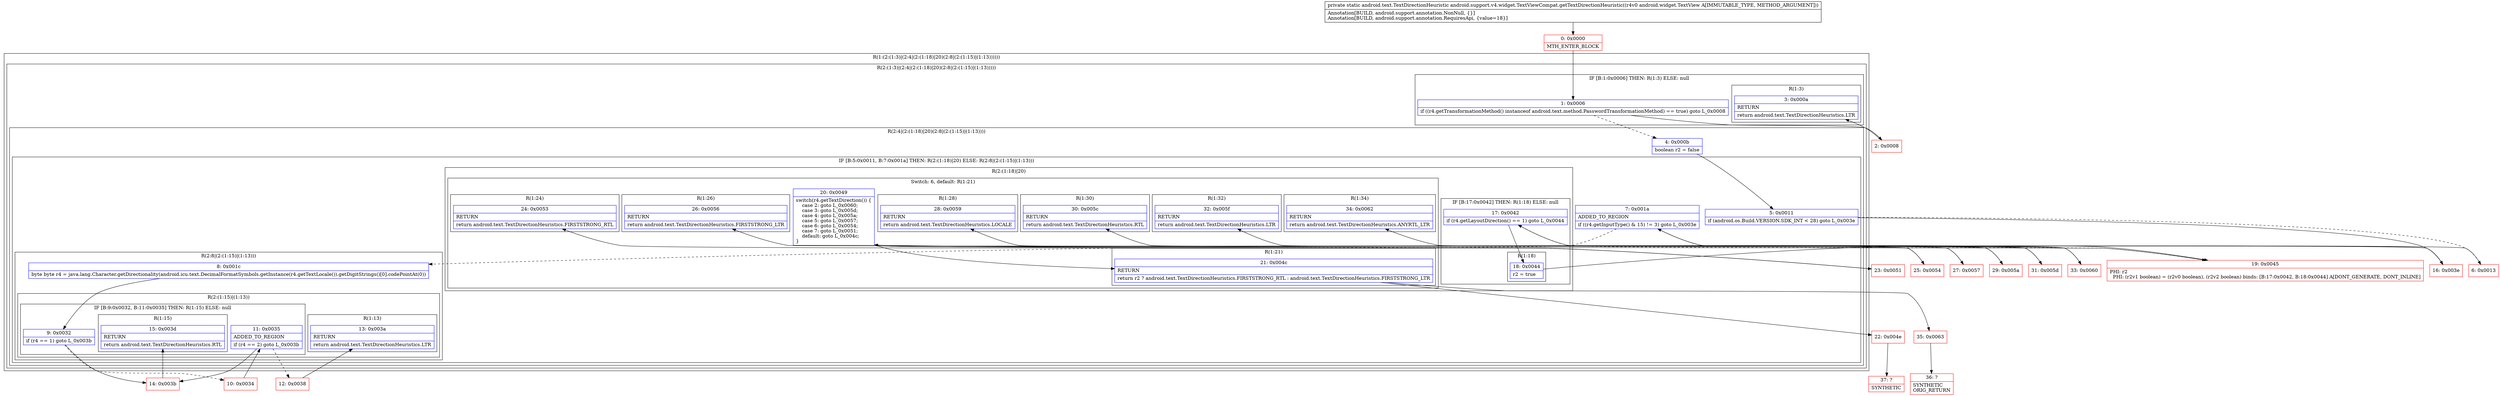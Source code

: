 digraph "CFG forandroid.support.v4.widget.TextViewCompat.getTextDirectionHeuristic(Landroid\/widget\/TextView;)Landroid\/text\/TextDirectionHeuristic;" {
subgraph cluster_Region_1632010968 {
label = "R(1:(2:(1:3)|(2:4|(2:(1:18)|20)(2:8|(2:(1:15)|(1:13))))))";
node [shape=record,color=blue];
subgraph cluster_Region_2052482619 {
label = "R(2:(1:3)|(2:4|(2:(1:18)|20)(2:8|(2:(1:15)|(1:13)))))";
node [shape=record,color=blue];
subgraph cluster_IfRegion_1325965275 {
label = "IF [B:1:0x0006] THEN: R(1:3) ELSE: null";
node [shape=record,color=blue];
Node_1 [shape=record,label="{1\:\ 0x0006|if ((r4.getTransformationMethod() instanceof android.text.method.PasswordTransformationMethod) == true) goto L_0x0008\l}"];
subgraph cluster_Region_1534727471 {
label = "R(1:3)";
node [shape=record,color=blue];
Node_3 [shape=record,label="{3\:\ 0x000a|RETURN\l|return android.text.TextDirectionHeuristics.LTR\l}"];
}
}
subgraph cluster_Region_221097469 {
label = "R(2:4|(2:(1:18)|20)(2:8|(2:(1:15)|(1:13))))";
node [shape=record,color=blue];
Node_4 [shape=record,label="{4\:\ 0x000b|boolean r2 = false\l}"];
subgraph cluster_IfRegion_251595994 {
label = "IF [B:5:0x0011, B:7:0x001a] THEN: R(2:(1:18)|20) ELSE: R(2:8|(2:(1:15)|(1:13)))";
node [shape=record,color=blue];
Node_5 [shape=record,label="{5\:\ 0x0011|if (android.os.Build.VERSION.SDK_INT \< 28) goto L_0x003e\l}"];
Node_7 [shape=record,label="{7\:\ 0x001a|ADDED_TO_REGION\l|if ((r4.getInputType() & 15) != 3) goto L_0x003e\l}"];
subgraph cluster_Region_1196541056 {
label = "R(2:(1:18)|20)";
node [shape=record,color=blue];
subgraph cluster_IfRegion_1277984246 {
label = "IF [B:17:0x0042] THEN: R(1:18) ELSE: null";
node [shape=record,color=blue];
Node_17 [shape=record,label="{17\:\ 0x0042|if (r4.getLayoutDirection() == 1) goto L_0x0044\l}"];
subgraph cluster_Region_1726034904 {
label = "R(1:18)";
node [shape=record,color=blue];
Node_18 [shape=record,label="{18\:\ 0x0044|r2 = true\l}"];
}
}
subgraph cluster_SwitchRegion_1198840369 {
label = "Switch: 6, default: R(1:21)";
node [shape=record,color=blue];
Node_20 [shape=record,label="{20\:\ 0x0049|switch(r4.getTextDirection()) \{\l    case 2: goto L_0x0060;\l    case 3: goto L_0x005d;\l    case 4: goto L_0x005a;\l    case 5: goto L_0x0057;\l    case 6: goto L_0x0054;\l    case 7: goto L_0x0051;\l    default: goto L_0x004c;\l\}\l}"];
subgraph cluster_Region_832280537 {
label = "R(1:34)";
node [shape=record,color=blue];
Node_34 [shape=record,label="{34\:\ 0x0062|RETURN\l|return android.text.TextDirectionHeuristics.ANYRTL_LTR\l}"];
}
subgraph cluster_Region_2015830190 {
label = "R(1:32)";
node [shape=record,color=blue];
Node_32 [shape=record,label="{32\:\ 0x005f|RETURN\l|return android.text.TextDirectionHeuristics.LTR\l}"];
}
subgraph cluster_Region_1464545681 {
label = "R(1:30)";
node [shape=record,color=blue];
Node_30 [shape=record,label="{30\:\ 0x005c|RETURN\l|return android.text.TextDirectionHeuristics.RTL\l}"];
}
subgraph cluster_Region_907004955 {
label = "R(1:28)";
node [shape=record,color=blue];
Node_28 [shape=record,label="{28\:\ 0x0059|RETURN\l|return android.text.TextDirectionHeuristics.LOCALE\l}"];
}
subgraph cluster_Region_1539809372 {
label = "R(1:26)";
node [shape=record,color=blue];
Node_26 [shape=record,label="{26\:\ 0x0056|RETURN\l|return android.text.TextDirectionHeuristics.FIRSTSTRONG_LTR\l}"];
}
subgraph cluster_Region_438622682 {
label = "R(1:24)";
node [shape=record,color=blue];
Node_24 [shape=record,label="{24\:\ 0x0053|RETURN\l|return android.text.TextDirectionHeuristics.FIRSTSTRONG_RTL\l}"];
}
subgraph cluster_Region_1025023324 {
label = "R(1:21)";
node [shape=record,color=blue];
Node_21 [shape=record,label="{21\:\ 0x004c|RETURN\l|return r2 ? android.text.TextDirectionHeuristics.FIRSTSTRONG_RTL : android.text.TextDirectionHeuristics.FIRSTSTRONG_LTR\l}"];
}
}
}
subgraph cluster_Region_122365551 {
label = "R(2:8|(2:(1:15)|(1:13)))";
node [shape=record,color=blue];
Node_8 [shape=record,label="{8\:\ 0x001c|byte byte r4 = java.lang.Character.getDirectionality(android.icu.text.DecimalFormatSymbols.getInstance(r4.getTextLocale()).getDigitStrings()[0].codePointAt(0))\l}"];
subgraph cluster_Region_351122614 {
label = "R(2:(1:15)|(1:13))";
node [shape=record,color=blue];
subgraph cluster_IfRegion_1734943038 {
label = "IF [B:9:0x0032, B:11:0x0035] THEN: R(1:15) ELSE: null";
node [shape=record,color=blue];
Node_9 [shape=record,label="{9\:\ 0x0032|if (r4 == 1) goto L_0x003b\l}"];
Node_11 [shape=record,label="{11\:\ 0x0035|ADDED_TO_REGION\l|if (r4 == 2) goto L_0x003b\l}"];
subgraph cluster_Region_1548410148 {
label = "R(1:15)";
node [shape=record,color=blue];
Node_15 [shape=record,label="{15\:\ 0x003d|RETURN\l|return android.text.TextDirectionHeuristics.RTL\l}"];
}
}
subgraph cluster_Region_988369841 {
label = "R(1:13)";
node [shape=record,color=blue];
Node_13 [shape=record,label="{13\:\ 0x003a|RETURN\l|return android.text.TextDirectionHeuristics.LTR\l}"];
}
}
}
}
}
}
}
Node_0 [shape=record,color=red,label="{0\:\ 0x0000|MTH_ENTER_BLOCK\l}"];
Node_2 [shape=record,color=red,label="{2\:\ 0x0008}"];
Node_6 [shape=record,color=red,label="{6\:\ 0x0013}"];
Node_10 [shape=record,color=red,label="{10\:\ 0x0034}"];
Node_12 [shape=record,color=red,label="{12\:\ 0x0038}"];
Node_14 [shape=record,color=red,label="{14\:\ 0x003b}"];
Node_16 [shape=record,color=red,label="{16\:\ 0x003e}"];
Node_19 [shape=record,color=red,label="{19\:\ 0x0045|PHI: r2 \l  PHI: (r2v1 boolean) = (r2v0 boolean), (r2v2 boolean) binds: [B:17:0x0042, B:18:0x0044] A[DONT_GENERATE, DONT_INLINE]\l}"];
Node_22 [shape=record,color=red,label="{22\:\ 0x004e}"];
Node_23 [shape=record,color=red,label="{23\:\ 0x0051}"];
Node_25 [shape=record,color=red,label="{25\:\ 0x0054}"];
Node_27 [shape=record,color=red,label="{27\:\ 0x0057}"];
Node_29 [shape=record,color=red,label="{29\:\ 0x005a}"];
Node_31 [shape=record,color=red,label="{31\:\ 0x005d}"];
Node_33 [shape=record,color=red,label="{33\:\ 0x0060}"];
Node_35 [shape=record,color=red,label="{35\:\ 0x0063}"];
Node_36 [shape=record,color=red,label="{36\:\ ?|SYNTHETIC\lORIG_RETURN\l}"];
Node_37 [shape=record,color=red,label="{37\:\ ?|SYNTHETIC\l}"];
MethodNode[shape=record,label="{private static android.text.TextDirectionHeuristic android.support.v4.widget.TextViewCompat.getTextDirectionHeuristic((r4v0 android.widget.TextView A[IMMUTABLE_TYPE, METHOD_ARGUMENT]))  | Annotation[BUILD, android.support.annotation.NonNull, \{\}]\lAnnotation[BUILD, android.support.annotation.RequiresApi, \{value=18\}]\l}"];
MethodNode -> Node_0;
Node_1 -> Node_2;
Node_1 -> Node_4[style=dashed];
Node_4 -> Node_5;
Node_5 -> Node_6[style=dashed];
Node_5 -> Node_16;
Node_7 -> Node_8[style=dashed];
Node_7 -> Node_16;
Node_17 -> Node_18;
Node_17 -> Node_19[style=dashed];
Node_18 -> Node_19;
Node_20 -> Node_21;
Node_20 -> Node_23;
Node_20 -> Node_25;
Node_20 -> Node_27;
Node_20 -> Node_29;
Node_20 -> Node_31;
Node_20 -> Node_33;
Node_21 -> Node_22;
Node_21 -> Node_35;
Node_8 -> Node_9;
Node_9 -> Node_10[style=dashed];
Node_9 -> Node_14;
Node_11 -> Node_12[style=dashed];
Node_11 -> Node_14;
Node_0 -> Node_1;
Node_2 -> Node_3;
Node_6 -> Node_7;
Node_10 -> Node_11;
Node_12 -> Node_13;
Node_14 -> Node_15;
Node_16 -> Node_17;
Node_19 -> Node_20;
Node_22 -> Node_37;
Node_23 -> Node_24;
Node_25 -> Node_26;
Node_27 -> Node_28;
Node_29 -> Node_30;
Node_31 -> Node_32;
Node_33 -> Node_34;
Node_35 -> Node_36;
}

